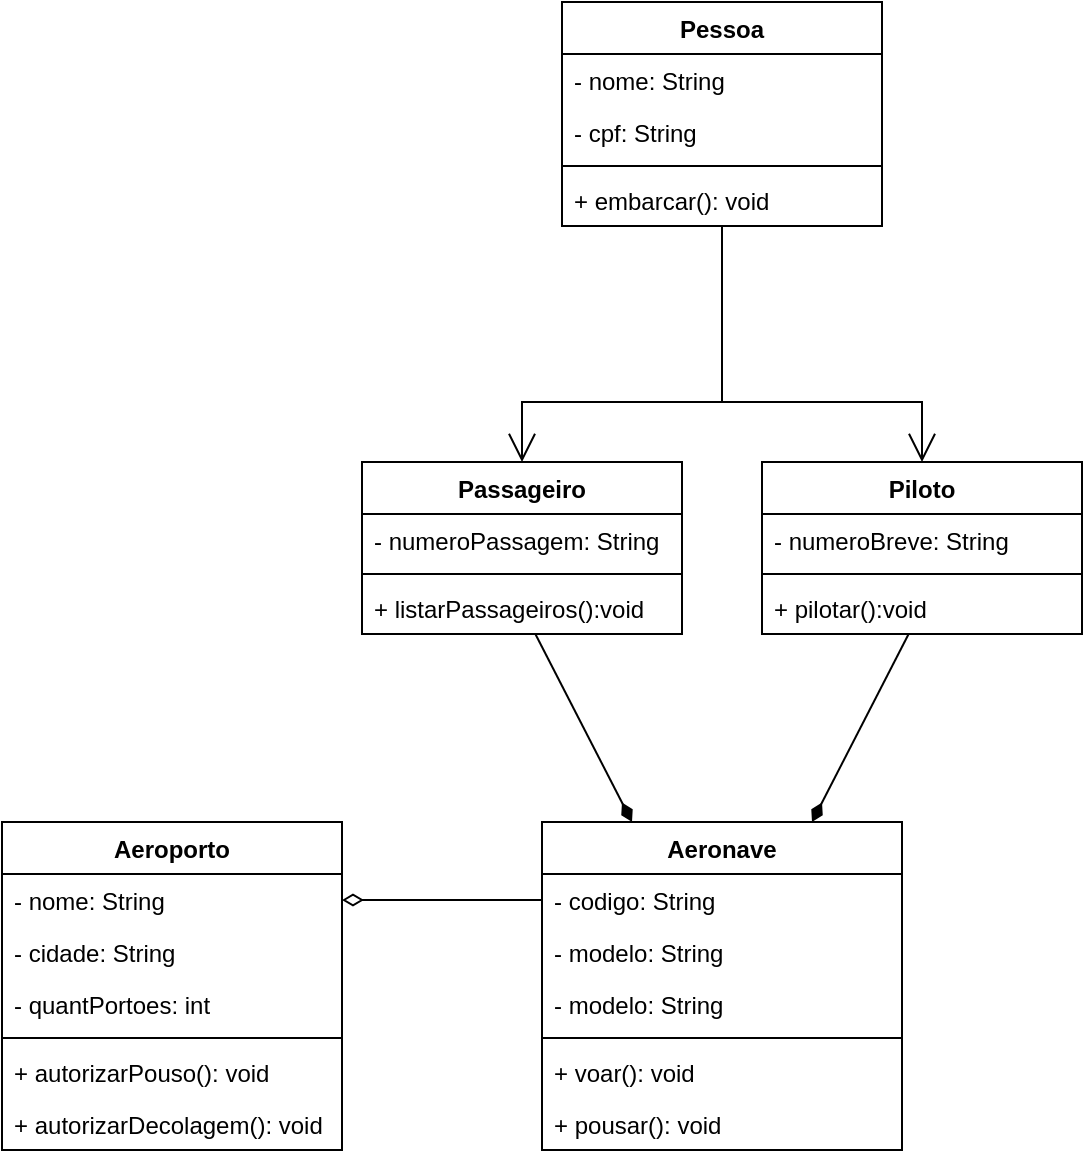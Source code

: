 <mxfile version="24.2.5" type="device">
  <diagram name="Página-1" id="MdKoODqQXdvLal5-l_Uh">
    <mxGraphModel dx="1201" dy="973" grid="1" gridSize="10" guides="1" tooltips="1" connect="1" arrows="1" fold="1" page="1" pageScale="1" pageWidth="827" pageHeight="1169" math="0" shadow="0">
      <root>
        <mxCell id="0" />
        <mxCell id="1" parent="0" />
        <mxCell id="ATh_53cL3aANZ8EkiDdm-1" value="Pessoa" style="swimlane;fontStyle=1;align=center;verticalAlign=top;childLayout=stackLayout;horizontal=1;startSize=26;horizontalStack=0;resizeParent=1;resizeParentMax=0;resizeLast=0;collapsible=1;marginBottom=0;whiteSpace=wrap;html=1;" vertex="1" parent="1">
          <mxGeometry x="424" y="170" width="160" height="112" as="geometry" />
        </mxCell>
        <mxCell id="ATh_53cL3aANZ8EkiDdm-2" value="- nome: String" style="text;strokeColor=none;fillColor=none;align=left;verticalAlign=top;spacingLeft=4;spacingRight=4;overflow=hidden;rotatable=0;points=[[0,0.5],[1,0.5]];portConstraint=eastwest;whiteSpace=wrap;html=1;" vertex="1" parent="ATh_53cL3aANZ8EkiDdm-1">
          <mxGeometry y="26" width="160" height="26" as="geometry" />
        </mxCell>
        <mxCell id="ATh_53cL3aANZ8EkiDdm-26" value="- cpf: String" style="text;strokeColor=none;fillColor=none;align=left;verticalAlign=top;spacingLeft=4;spacingRight=4;overflow=hidden;rotatable=0;points=[[0,0.5],[1,0.5]];portConstraint=eastwest;whiteSpace=wrap;html=1;" vertex="1" parent="ATh_53cL3aANZ8EkiDdm-1">
          <mxGeometry y="52" width="160" height="26" as="geometry" />
        </mxCell>
        <mxCell id="ATh_53cL3aANZ8EkiDdm-3" value="" style="line;strokeWidth=1;fillColor=none;align=left;verticalAlign=middle;spacingTop=-1;spacingLeft=3;spacingRight=3;rotatable=0;labelPosition=right;points=[];portConstraint=eastwest;strokeColor=inherit;" vertex="1" parent="ATh_53cL3aANZ8EkiDdm-1">
          <mxGeometry y="78" width="160" height="8" as="geometry" />
        </mxCell>
        <mxCell id="ATh_53cL3aANZ8EkiDdm-4" value="+ embarcar(): void" style="text;strokeColor=none;fillColor=none;align=left;verticalAlign=top;spacingLeft=4;spacingRight=4;overflow=hidden;rotatable=0;points=[[0,0.5],[1,0.5]];portConstraint=eastwest;whiteSpace=wrap;html=1;" vertex="1" parent="ATh_53cL3aANZ8EkiDdm-1">
          <mxGeometry y="86" width="160" height="26" as="geometry" />
        </mxCell>
        <mxCell id="ATh_53cL3aANZ8EkiDdm-5" value="Passageiro" style="swimlane;fontStyle=1;align=center;verticalAlign=top;childLayout=stackLayout;horizontal=1;startSize=26;horizontalStack=0;resizeParent=1;resizeParentMax=0;resizeLast=0;collapsible=1;marginBottom=0;whiteSpace=wrap;html=1;" vertex="1" parent="1">
          <mxGeometry x="324" y="400" width="160" height="86" as="geometry" />
        </mxCell>
        <mxCell id="ATh_53cL3aANZ8EkiDdm-6" value="- numeroPassagem: String" style="text;strokeColor=none;fillColor=none;align=left;verticalAlign=top;spacingLeft=4;spacingRight=4;overflow=hidden;rotatable=0;points=[[0,0.5],[1,0.5]];portConstraint=eastwest;whiteSpace=wrap;html=1;" vertex="1" parent="ATh_53cL3aANZ8EkiDdm-5">
          <mxGeometry y="26" width="160" height="26" as="geometry" />
        </mxCell>
        <mxCell id="ATh_53cL3aANZ8EkiDdm-7" value="" style="line;strokeWidth=1;fillColor=none;align=left;verticalAlign=middle;spacingTop=-1;spacingLeft=3;spacingRight=3;rotatable=0;labelPosition=right;points=[];portConstraint=eastwest;strokeColor=inherit;" vertex="1" parent="ATh_53cL3aANZ8EkiDdm-5">
          <mxGeometry y="52" width="160" height="8" as="geometry" />
        </mxCell>
        <mxCell id="ATh_53cL3aANZ8EkiDdm-8" value="+ listarPassageiros():void" style="text;strokeColor=none;fillColor=none;align=left;verticalAlign=top;spacingLeft=4;spacingRight=4;overflow=hidden;rotatable=0;points=[[0,0.5],[1,0.5]];portConstraint=eastwest;whiteSpace=wrap;html=1;" vertex="1" parent="ATh_53cL3aANZ8EkiDdm-5">
          <mxGeometry y="60" width="160" height="26" as="geometry" />
        </mxCell>
        <mxCell id="ATh_53cL3aANZ8EkiDdm-9" value="Piloto" style="swimlane;fontStyle=1;align=center;verticalAlign=top;childLayout=stackLayout;horizontal=1;startSize=26;horizontalStack=0;resizeParent=1;resizeParentMax=0;resizeLast=0;collapsible=1;marginBottom=0;whiteSpace=wrap;html=1;" vertex="1" parent="1">
          <mxGeometry x="524" y="400" width="160" height="86" as="geometry" />
        </mxCell>
        <mxCell id="ATh_53cL3aANZ8EkiDdm-10" value="- numeroBreve: String" style="text;strokeColor=none;fillColor=none;align=left;verticalAlign=top;spacingLeft=4;spacingRight=4;overflow=hidden;rotatable=0;points=[[0,0.5],[1,0.5]];portConstraint=eastwest;whiteSpace=wrap;html=1;" vertex="1" parent="ATh_53cL3aANZ8EkiDdm-9">
          <mxGeometry y="26" width="160" height="26" as="geometry" />
        </mxCell>
        <mxCell id="ATh_53cL3aANZ8EkiDdm-11" value="" style="line;strokeWidth=1;fillColor=none;align=left;verticalAlign=middle;spacingTop=-1;spacingLeft=3;spacingRight=3;rotatable=0;labelPosition=right;points=[];portConstraint=eastwest;strokeColor=inherit;" vertex="1" parent="ATh_53cL3aANZ8EkiDdm-9">
          <mxGeometry y="52" width="160" height="8" as="geometry" />
        </mxCell>
        <mxCell id="ATh_53cL3aANZ8EkiDdm-12" value="+ pilotar():void" style="text;strokeColor=none;fillColor=none;align=left;verticalAlign=top;spacingLeft=4;spacingRight=4;overflow=hidden;rotatable=0;points=[[0,0.5],[1,0.5]];portConstraint=eastwest;whiteSpace=wrap;html=1;" vertex="1" parent="ATh_53cL3aANZ8EkiDdm-9">
          <mxGeometry y="60" width="160" height="26" as="geometry" />
        </mxCell>
        <mxCell id="ATh_53cL3aANZ8EkiDdm-13" value="" style="endArrow=open;endFill=1;endSize=12;html=1;rounded=0;entryX=0.5;entryY=0;entryDx=0;entryDy=0;" edge="1" parent="1" source="ATh_53cL3aANZ8EkiDdm-4" target="ATh_53cL3aANZ8EkiDdm-5">
          <mxGeometry width="160" relative="1" as="geometry">
            <mxPoint x="504" y="290" as="sourcePoint" />
            <mxPoint x="774" y="290" as="targetPoint" />
            <Array as="points">
              <mxPoint x="504" y="370" />
              <mxPoint x="404" y="370" />
            </Array>
          </mxGeometry>
        </mxCell>
        <mxCell id="ATh_53cL3aANZ8EkiDdm-14" value="" style="endArrow=open;endFill=1;endSize=12;html=1;rounded=0;entryX=0.5;entryY=0;entryDx=0;entryDy=0;" edge="1" parent="1" source="ATh_53cL3aANZ8EkiDdm-4" target="ATh_53cL3aANZ8EkiDdm-9">
          <mxGeometry width="160" relative="1" as="geometry">
            <mxPoint x="534" y="320" as="sourcePoint" />
            <mxPoint x="424" y="410" as="targetPoint" />
            <Array as="points">
              <mxPoint x="504" y="370" />
              <mxPoint x="604" y="370" />
            </Array>
          </mxGeometry>
        </mxCell>
        <mxCell id="ATh_53cL3aANZ8EkiDdm-15" value="Aeronave" style="swimlane;fontStyle=1;align=center;verticalAlign=top;childLayout=stackLayout;horizontal=1;startSize=26;horizontalStack=0;resizeParent=1;resizeParentMax=0;resizeLast=0;collapsible=1;marginBottom=0;whiteSpace=wrap;html=1;" vertex="1" parent="1">
          <mxGeometry x="414" y="580" width="180" height="164" as="geometry" />
        </mxCell>
        <mxCell id="ATh_53cL3aANZ8EkiDdm-16" value="- codigo: String" style="text;strokeColor=none;fillColor=none;align=left;verticalAlign=top;spacingLeft=4;spacingRight=4;overflow=hidden;rotatable=0;points=[[0,0.5],[1,0.5]];portConstraint=eastwest;whiteSpace=wrap;html=1;" vertex="1" parent="ATh_53cL3aANZ8EkiDdm-15">
          <mxGeometry y="26" width="180" height="26" as="geometry" />
        </mxCell>
        <mxCell id="ATh_53cL3aANZ8EkiDdm-27" value="- modelo: String" style="text;strokeColor=none;fillColor=none;align=left;verticalAlign=top;spacingLeft=4;spacingRight=4;overflow=hidden;rotatable=0;points=[[0,0.5],[1,0.5]];portConstraint=eastwest;whiteSpace=wrap;html=1;" vertex="1" parent="ATh_53cL3aANZ8EkiDdm-15">
          <mxGeometry y="52" width="180" height="26" as="geometry" />
        </mxCell>
        <mxCell id="ATh_53cL3aANZ8EkiDdm-28" value="- modelo: String" style="text;strokeColor=none;fillColor=none;align=left;verticalAlign=top;spacingLeft=4;spacingRight=4;overflow=hidden;rotatable=0;points=[[0,0.5],[1,0.5]];portConstraint=eastwest;whiteSpace=wrap;html=1;" vertex="1" parent="ATh_53cL3aANZ8EkiDdm-15">
          <mxGeometry y="78" width="180" height="26" as="geometry" />
        </mxCell>
        <mxCell id="ATh_53cL3aANZ8EkiDdm-17" value="" style="line;strokeWidth=1;fillColor=none;align=left;verticalAlign=middle;spacingTop=-1;spacingLeft=3;spacingRight=3;rotatable=0;labelPosition=right;points=[];portConstraint=eastwest;strokeColor=inherit;" vertex="1" parent="ATh_53cL3aANZ8EkiDdm-15">
          <mxGeometry y="104" width="180" height="8" as="geometry" />
        </mxCell>
        <mxCell id="ATh_53cL3aANZ8EkiDdm-18" value="+ voar(): void" style="text;strokeColor=none;fillColor=none;align=left;verticalAlign=top;spacingLeft=4;spacingRight=4;overflow=hidden;rotatable=0;points=[[0,0.5],[1,0.5]];portConstraint=eastwest;whiteSpace=wrap;html=1;" vertex="1" parent="ATh_53cL3aANZ8EkiDdm-15">
          <mxGeometry y="112" width="180" height="26" as="geometry" />
        </mxCell>
        <mxCell id="ATh_53cL3aANZ8EkiDdm-32" value="+ pousar(): void" style="text;strokeColor=none;fillColor=none;align=left;verticalAlign=top;spacingLeft=4;spacingRight=4;overflow=hidden;rotatable=0;points=[[0,0.5],[1,0.5]];portConstraint=eastwest;whiteSpace=wrap;html=1;" vertex="1" parent="ATh_53cL3aANZ8EkiDdm-15">
          <mxGeometry y="138" width="180" height="26" as="geometry" />
        </mxCell>
        <mxCell id="ATh_53cL3aANZ8EkiDdm-19" value="&lt;div&gt;Aeroporto&lt;/div&gt;" style="swimlane;fontStyle=1;align=center;verticalAlign=top;childLayout=stackLayout;horizontal=1;startSize=26;horizontalStack=0;resizeParent=1;resizeParentMax=0;resizeLast=0;collapsible=1;marginBottom=0;whiteSpace=wrap;html=1;" vertex="1" parent="1">
          <mxGeometry x="144" y="580" width="170" height="164" as="geometry" />
        </mxCell>
        <mxCell id="ATh_53cL3aANZ8EkiDdm-20" value="- nome: String" style="text;strokeColor=none;fillColor=none;align=left;verticalAlign=top;spacingLeft=4;spacingRight=4;overflow=hidden;rotatable=0;points=[[0,0.5],[1,0.5]];portConstraint=eastwest;whiteSpace=wrap;html=1;" vertex="1" parent="ATh_53cL3aANZ8EkiDdm-19">
          <mxGeometry y="26" width="170" height="26" as="geometry" />
        </mxCell>
        <mxCell id="ATh_53cL3aANZ8EkiDdm-29" value="- cidade: String" style="text;strokeColor=none;fillColor=none;align=left;verticalAlign=top;spacingLeft=4;spacingRight=4;overflow=hidden;rotatable=0;points=[[0,0.5],[1,0.5]];portConstraint=eastwest;whiteSpace=wrap;html=1;" vertex="1" parent="ATh_53cL3aANZ8EkiDdm-19">
          <mxGeometry y="52" width="170" height="26" as="geometry" />
        </mxCell>
        <mxCell id="ATh_53cL3aANZ8EkiDdm-30" value="- quantPortoes: int" style="text;strokeColor=none;fillColor=none;align=left;verticalAlign=top;spacingLeft=4;spacingRight=4;overflow=hidden;rotatable=0;points=[[0,0.5],[1,0.5]];portConstraint=eastwest;whiteSpace=wrap;html=1;" vertex="1" parent="ATh_53cL3aANZ8EkiDdm-19">
          <mxGeometry y="78" width="170" height="26" as="geometry" />
        </mxCell>
        <mxCell id="ATh_53cL3aANZ8EkiDdm-21" value="" style="line;strokeWidth=1;fillColor=none;align=left;verticalAlign=middle;spacingTop=-1;spacingLeft=3;spacingRight=3;rotatable=0;labelPosition=right;points=[];portConstraint=eastwest;strokeColor=inherit;" vertex="1" parent="ATh_53cL3aANZ8EkiDdm-19">
          <mxGeometry y="104" width="170" height="8" as="geometry" />
        </mxCell>
        <mxCell id="ATh_53cL3aANZ8EkiDdm-31" value="+ autorizarPouso(): void" style="text;strokeColor=none;fillColor=none;align=left;verticalAlign=top;spacingLeft=4;spacingRight=4;overflow=hidden;rotatable=0;points=[[0,0.5],[1,0.5]];portConstraint=eastwest;whiteSpace=wrap;html=1;" vertex="1" parent="ATh_53cL3aANZ8EkiDdm-19">
          <mxGeometry y="112" width="170" height="26" as="geometry" />
        </mxCell>
        <mxCell id="ATh_53cL3aANZ8EkiDdm-22" value="+ autorizarDecolagem(): void" style="text;strokeColor=none;fillColor=none;align=left;verticalAlign=top;spacingLeft=4;spacingRight=4;overflow=hidden;rotatable=0;points=[[0,0.5],[1,0.5]];portConstraint=eastwest;whiteSpace=wrap;html=1;" vertex="1" parent="ATh_53cL3aANZ8EkiDdm-19">
          <mxGeometry y="138" width="170" height="26" as="geometry" />
        </mxCell>
        <mxCell id="ATh_53cL3aANZ8EkiDdm-23" value="" style="endArrow=none;startArrow=diamondThin;endFill=0;startFill=0;html=1;verticalAlign=bottom;labelBackgroundColor=none;strokeWidth=1;startSize=8;endSize=8;rounded=0;exitX=1;exitY=0.5;exitDx=0;exitDy=0;entryX=0;entryY=0.5;entryDx=0;entryDy=0;" edge="1" parent="1" source="ATh_53cL3aANZ8EkiDdm-20" target="ATh_53cL3aANZ8EkiDdm-16">
          <mxGeometry width="160" relative="1" as="geometry">
            <mxPoint x="314" y="600" as="sourcePoint" />
            <mxPoint x="394" y="700" as="targetPoint" />
          </mxGeometry>
        </mxCell>
        <mxCell id="ATh_53cL3aANZ8EkiDdm-24" value="" style="endArrow=none;startArrow=diamondThin;endFill=0;startFill=1;html=1;verticalAlign=bottom;labelBackgroundColor=none;strokeWidth=1;startSize=8;endSize=8;rounded=0;exitX=0.25;exitY=0;exitDx=0;exitDy=0;" edge="1" parent="1" source="ATh_53cL3aANZ8EkiDdm-15" target="ATh_53cL3aANZ8EkiDdm-8">
          <mxGeometry width="160" relative="1" as="geometry">
            <mxPoint x="354" y="510" as="sourcePoint" />
            <mxPoint x="464" y="520" as="targetPoint" />
          </mxGeometry>
        </mxCell>
        <mxCell id="ATh_53cL3aANZ8EkiDdm-25" value="" style="endArrow=none;startArrow=diamondThin;endFill=0;startFill=1;html=1;verticalAlign=bottom;labelBackgroundColor=none;strokeWidth=1;startSize=8;endSize=8;rounded=0;exitX=0.75;exitY=0;exitDx=0;exitDy=0;" edge="1" parent="1" source="ATh_53cL3aANZ8EkiDdm-15" target="ATh_53cL3aANZ8EkiDdm-12">
          <mxGeometry width="160" relative="1" as="geometry">
            <mxPoint x="364" y="520" as="sourcePoint" />
            <mxPoint x="604" y="510" as="targetPoint" />
          </mxGeometry>
        </mxCell>
      </root>
    </mxGraphModel>
  </diagram>
</mxfile>
